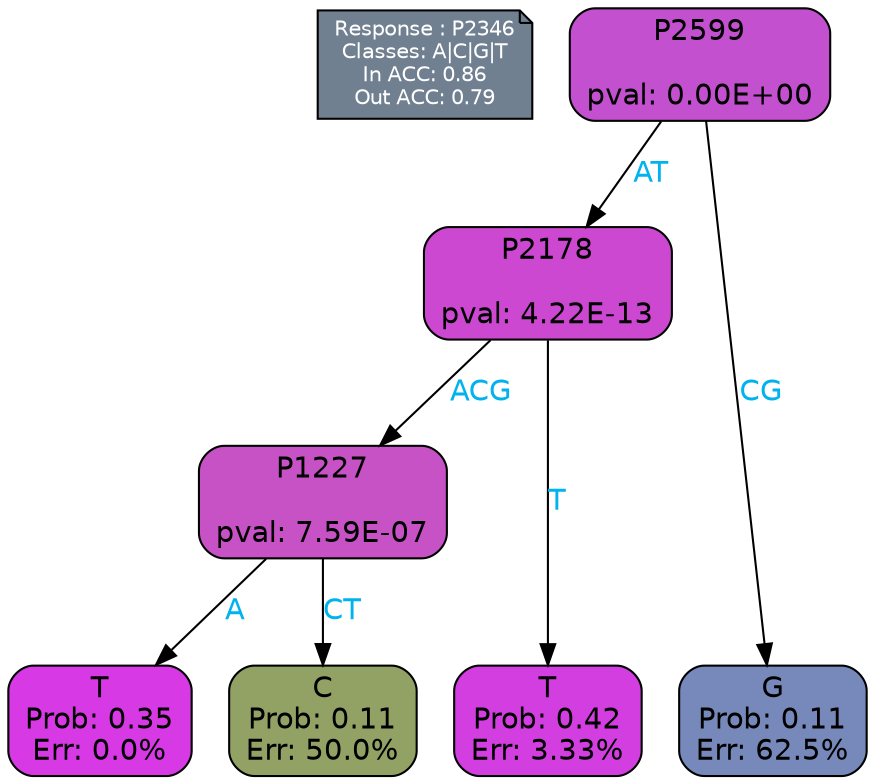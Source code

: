 digraph Tree {
node [shape=box, style="filled, rounded", color="black", fontname=helvetica] ;
graph [ranksep=equally, splines=polylines, bgcolor=transparent, dpi=600] ;
edge [fontname=helvetica] ;
LEGEND [label="Response : P2346
Classes: A|C|G|T
In ACC: 0.86
Out ACC: 0.79
",shape=note,align=left,style=filled,fillcolor="slategray",fontcolor="white",fontsize=10];1 [label="P2599

pval: 0.00E+00", fillcolor="#c250cf"] ;
2 [label="P2178

pval: 4.22E-13", fillcolor="#cc48d1"] ;
3 [label="P1227

pval: 7.59E-07", fillcolor="#c652c5"] ;
4 [label="T
Prob: 0.35
Err: 0.0%", fillcolor="#d739e5"] ;
5 [label="C
Prob: 0.11
Err: 50.0%", fillcolor="#92a164"] ;
6 [label="T
Prob: 0.42
Err: 3.33%", fillcolor="#d23edf"] ;
7 [label="G
Prob: 0.11
Err: 62.5%", fillcolor="#7789ba"] ;
1 -> 2 [label="AT",fontcolor=deepskyblue2] ;
1 -> 7 [label="CG",fontcolor=deepskyblue2] ;
2 -> 3 [label="ACG",fontcolor=deepskyblue2] ;
2 -> 6 [label="T",fontcolor=deepskyblue2] ;
3 -> 4 [label="A",fontcolor=deepskyblue2] ;
3 -> 5 [label="CT",fontcolor=deepskyblue2] ;
{rank = same; 4;5;6;7;}{rank = same; LEGEND;1;}}
